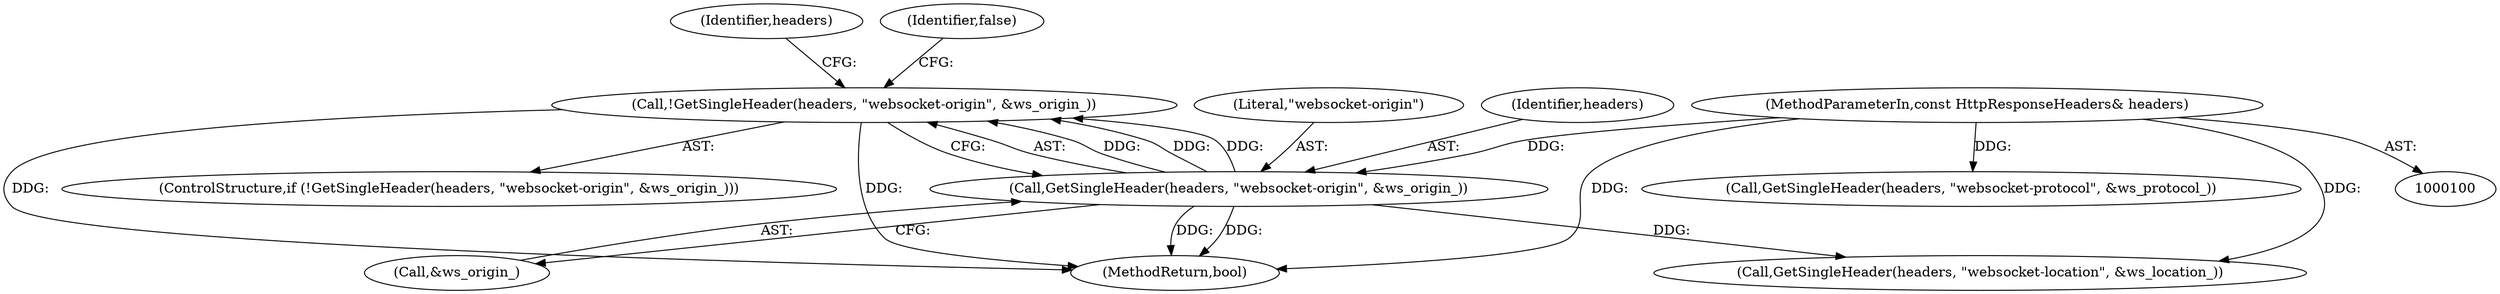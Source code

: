 digraph "1_Chrome_511d0a0a31a54e0cc0f15cb1b977dc9f9b20f0d3_3@del" {
"1000104" [label="(Call,!GetSingleHeader(headers, \"websocket-origin\", &ws_origin_))"];
"1000105" [label="(Call,GetSingleHeader(headers, \"websocket-origin\", &ws_origin_))"];
"1000101" [label="(MethodParameterIn,const HttpResponseHeaders& headers)"];
"1000115" [label="(Identifier,headers)"];
"1000105" [label="(Call,GetSingleHeader(headers, \"websocket-origin\", &ws_origin_))"];
"1000111" [label="(Identifier,false)"];
"1000107" [label="(Literal,\"websocket-origin\")"];
"1000106" [label="(Identifier,headers)"];
"1000114" [label="(Call,GetSingleHeader(headers, \"websocket-location\", &ws_location_))"];
"1000126" [label="(Call,GetSingleHeader(headers, \"websocket-protocol\", &ws_protocol_))"];
"1000103" [label="(ControlStructure,if (!GetSingleHeader(headers, \"websocket-origin\", &ws_origin_)))"];
"1000104" [label="(Call,!GetSingleHeader(headers, \"websocket-origin\", &ws_origin_))"];
"1000135" [label="(MethodReturn,bool)"];
"1000108" [label="(Call,&ws_origin_)"];
"1000101" [label="(MethodParameterIn,const HttpResponseHeaders& headers)"];
"1000104" -> "1000103"  [label="AST: "];
"1000104" -> "1000105"  [label="CFG: "];
"1000105" -> "1000104"  [label="AST: "];
"1000111" -> "1000104"  [label="CFG: "];
"1000115" -> "1000104"  [label="CFG: "];
"1000104" -> "1000135"  [label="DDG: "];
"1000104" -> "1000135"  [label="DDG: "];
"1000105" -> "1000104"  [label="DDG: "];
"1000105" -> "1000104"  [label="DDG: "];
"1000105" -> "1000104"  [label="DDG: "];
"1000105" -> "1000108"  [label="CFG: "];
"1000106" -> "1000105"  [label="AST: "];
"1000107" -> "1000105"  [label="AST: "];
"1000108" -> "1000105"  [label="AST: "];
"1000105" -> "1000135"  [label="DDG: "];
"1000105" -> "1000135"  [label="DDG: "];
"1000101" -> "1000105"  [label="DDG: "];
"1000105" -> "1000114"  [label="DDG: "];
"1000101" -> "1000100"  [label="AST: "];
"1000101" -> "1000135"  [label="DDG: "];
"1000101" -> "1000114"  [label="DDG: "];
"1000101" -> "1000126"  [label="DDG: "];
}
